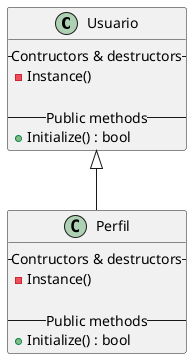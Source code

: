 @startuml

Usuario <|-- Perfil

class Usuario {
    -- Contructors & destructors --
    - Instance()
    
    -- Public methods --
    + Initialize() : bool
}

class Perfil {
    -- Contructors & destructors --
    - Instance()
    
    -- Public methods --
    + Initialize() : bool
}

@enduml

